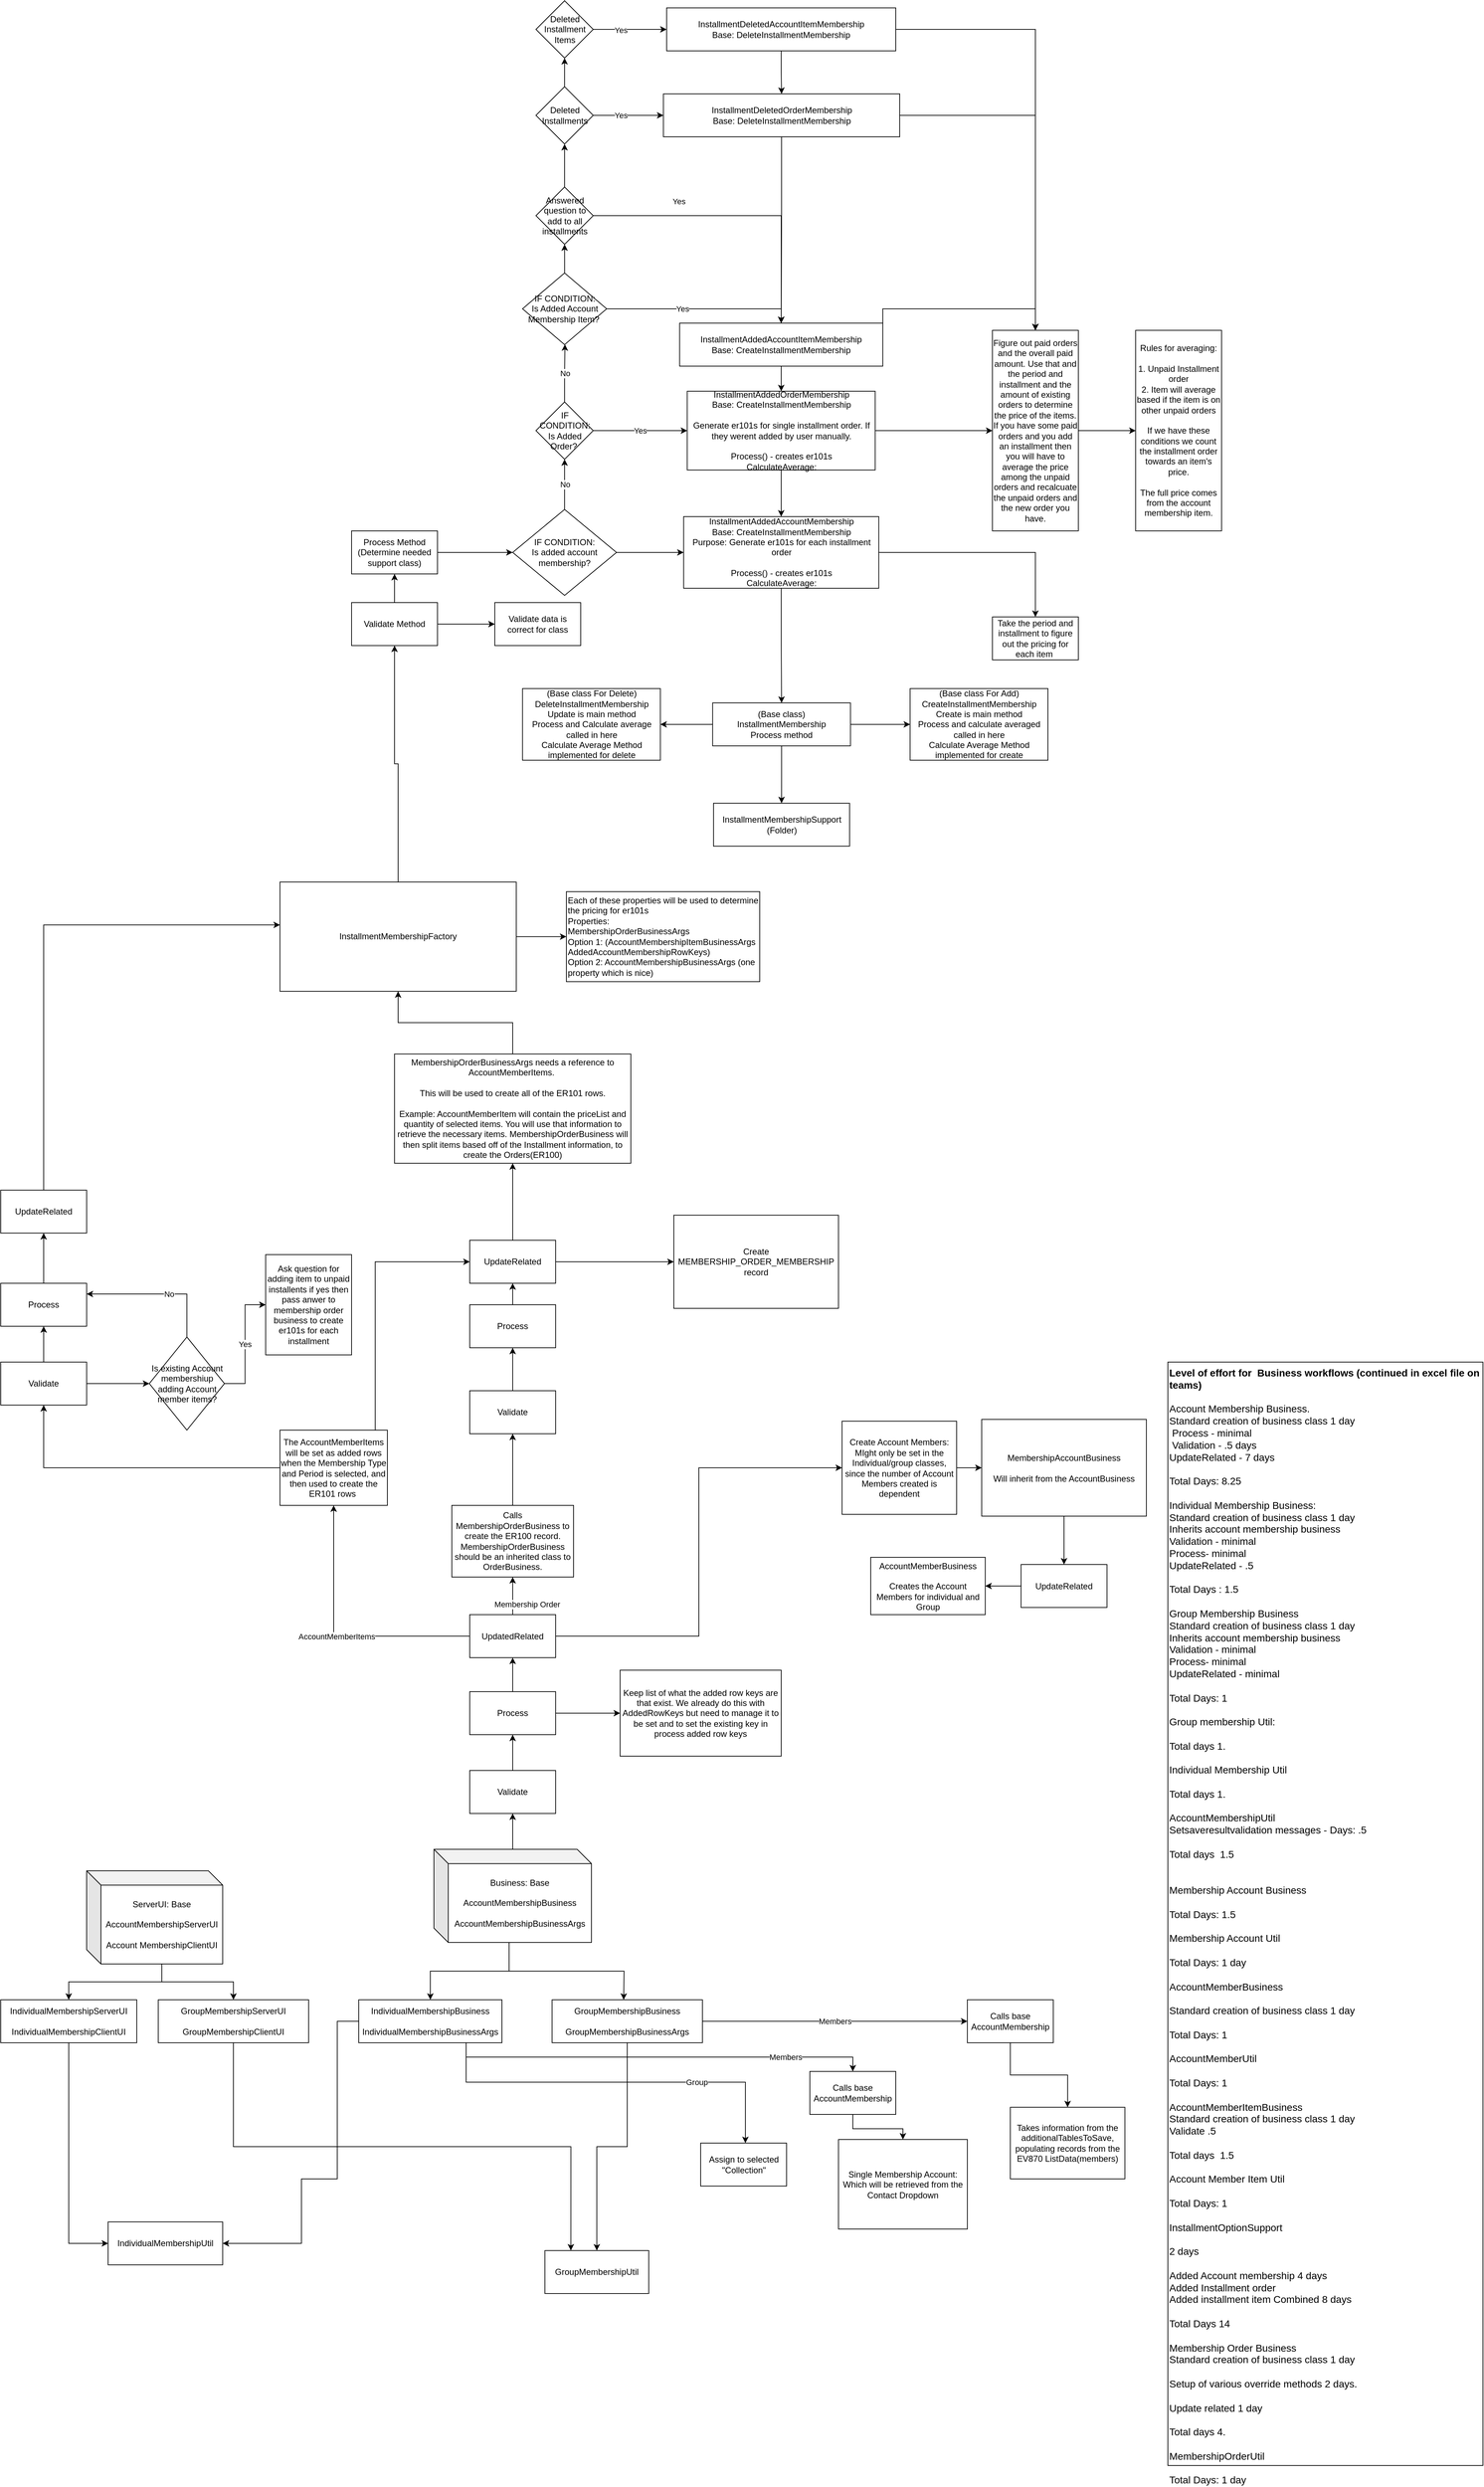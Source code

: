 <mxfile version="13.4.4" type="github">
  <diagram name="Page-1" id="5f0bae14-7c28-e335-631c-24af17079c00">
    <mxGraphModel dx="1239" dy="3263" grid="1" gridSize="10" guides="1" tooltips="1" connect="1" arrows="1" fold="1" page="1" pageScale="1" pageWidth="1100" pageHeight="850" background="#ffffff" math="0" shadow="0">
      <root>
        <mxCell id="0" />
        <mxCell id="1" parent="0" />
        <mxCell id="NrKTWO5p2-0dnxn5_g5g-2" style="edgeStyle=orthogonalEdgeStyle;rounded=0;orthogonalLoop=1;jettySize=auto;html=1;exitX=0;exitY=0;exitDx=105;exitDy=130;exitPerimeter=0;" parent="1" source="NrKTWO5p2-0dnxn5_g5g-1" target="NrKTWO5p2-0dnxn5_g5g-3" edge="1">
          <mxGeometry relative="1" as="geometry">
            <mxPoint x="150" y="290" as="targetPoint" />
          </mxGeometry>
        </mxCell>
        <mxCell id="NrKTWO5p2-0dnxn5_g5g-5" style="edgeStyle=orthogonalEdgeStyle;rounded=0;orthogonalLoop=1;jettySize=auto;html=1;exitX=0;exitY=0;exitDx=105;exitDy=130;exitPerimeter=0;entryX=0.5;entryY=0;entryDx=0;entryDy=0;" parent="1" source="NrKTWO5p2-0dnxn5_g5g-1" target="NrKTWO5p2-0dnxn5_g5g-6" edge="1">
          <mxGeometry relative="1" as="geometry">
            <mxPoint x="430" y="260" as="targetPoint" />
          </mxGeometry>
        </mxCell>
        <mxCell id="NrKTWO5p2-0dnxn5_g5g-1" value="ServerUI: Base&lt;br&gt;&lt;br&gt;AccountMembershipServerUI&lt;br&gt;&lt;br&gt;Account MembershipClientUI" style="shape=cube;whiteSpace=wrap;html=1;boundedLbl=1;backgroundOutline=1;darkOpacity=0.05;darkOpacity2=0.1;" parent="1" vertex="1">
          <mxGeometry x="180" y="80" width="190" height="130" as="geometry" />
        </mxCell>
        <mxCell id="NrKTWO5p2-0dnxn5_g5g-13" style="edgeStyle=orthogonalEdgeStyle;rounded=0;orthogonalLoop=1;jettySize=auto;html=1;exitX=0.5;exitY=1;exitDx=0;exitDy=0;entryX=0;entryY=0.5;entryDx=0;entryDy=0;" parent="1" source="NrKTWO5p2-0dnxn5_g5g-3" target="2" edge="1">
          <mxGeometry relative="1" as="geometry" />
        </mxCell>
        <mxCell id="NrKTWO5p2-0dnxn5_g5g-3" value="IndividualMembershipServerUI&lt;br&gt;&lt;br&gt;IndividualMembershipClientUI" style="rounded=0;whiteSpace=wrap;html=1;" parent="1" vertex="1">
          <mxGeometry x="60" y="260" width="190" height="60" as="geometry" />
        </mxCell>
        <mxCell id="NrKTWO5p2-0dnxn5_g5g-16" style="edgeStyle=orthogonalEdgeStyle;rounded=0;orthogonalLoop=1;jettySize=auto;html=1;exitX=0.5;exitY=1;exitDx=0;exitDy=0;entryX=0.25;entryY=0;entryDx=0;entryDy=0;" parent="1" source="NrKTWO5p2-0dnxn5_g5g-6" target="NrKTWO5p2-0dnxn5_g5g-14" edge="1">
          <mxGeometry relative="1" as="geometry" />
        </mxCell>
        <mxCell id="NrKTWO5p2-0dnxn5_g5g-6" value="GroupMembershipServerUI&lt;br&gt;&lt;br&gt;GroupMembershipClientUI" style="rounded=0;whiteSpace=wrap;html=1;" parent="1" vertex="1">
          <mxGeometry x="280" y="260" width="210" height="60" as="geometry" />
        </mxCell>
        <mxCell id="NrKTWO5p2-0dnxn5_g5g-7" style="edgeStyle=orthogonalEdgeStyle;rounded=0;orthogonalLoop=1;jettySize=auto;html=1;exitX=0;exitY=0;exitDx=105;exitDy=130;exitPerimeter=0;" parent="1" source="NrKTWO5p2-0dnxn5_g5g-9" target="NrKTWO5p2-0dnxn5_g5g-10" edge="1">
          <mxGeometry relative="1" as="geometry">
            <mxPoint x="650" y="290" as="targetPoint" />
          </mxGeometry>
        </mxCell>
        <mxCell id="NrKTWO5p2-0dnxn5_g5g-8" style="edgeStyle=orthogonalEdgeStyle;rounded=0;orthogonalLoop=1;jettySize=auto;html=1;exitX=0;exitY=0;exitDx=105;exitDy=130;exitPerimeter=0;" parent="1" source="NrKTWO5p2-0dnxn5_g5g-9" edge="1">
          <mxGeometry relative="1" as="geometry">
            <mxPoint x="930" y="260" as="targetPoint" />
          </mxGeometry>
        </mxCell>
        <mxCell id="p3PnFOhuihg-IEMphHv4-27" value="" style="edgeStyle=orthogonalEdgeStyle;rounded=0;orthogonalLoop=1;jettySize=auto;html=1;" parent="1" source="NrKTWO5p2-0dnxn5_g5g-9" target="p3PnFOhuihg-IEMphHv4-26" edge="1">
          <mxGeometry relative="1" as="geometry" />
        </mxCell>
        <mxCell id="NrKTWO5p2-0dnxn5_g5g-9" value="Business: Base&lt;br&gt;&lt;br&gt;AccountMembershipBusiness&lt;br&gt;&lt;br&gt;AccountMembershipBusinessArgs" style="shape=cube;whiteSpace=wrap;html=1;boundedLbl=1;backgroundOutline=1;darkOpacity=0.05;darkOpacity2=0.1;" parent="1" vertex="1">
          <mxGeometry x="665" y="50" width="220" height="130" as="geometry" />
        </mxCell>
        <mxCell id="NrKTWO5p2-0dnxn5_g5g-12" value="" style="edgeStyle=orthogonalEdgeStyle;rounded=0;orthogonalLoop=1;jettySize=auto;html=1;" parent="1" source="NrKTWO5p2-0dnxn5_g5g-10" target="2" edge="1">
          <mxGeometry relative="1" as="geometry">
            <Array as="points">
              <mxPoint x="530" y="290" />
              <mxPoint x="530" y="510" />
              <mxPoint x="480" y="510" />
            </Array>
          </mxGeometry>
        </mxCell>
        <mxCell id="D4kZALISSUl1icWql2U2-17" value="Members" style="edgeStyle=orthogonalEdgeStyle;rounded=0;orthogonalLoop=1;jettySize=auto;html=1;exitX=0.75;exitY=1;exitDx=0;exitDy=0;" parent="1" source="NrKTWO5p2-0dnxn5_g5g-10" target="D4kZALISSUl1icWql2U2-19" edge="1">
          <mxGeometry x="0.607" relative="1" as="geometry">
            <mxPoint x="1240" y="360" as="targetPoint" />
            <mxPoint as="offset" />
          </mxGeometry>
        </mxCell>
        <mxCell id="D4kZALISSUl1icWql2U2-27" value="Group" style="edgeStyle=orthogonalEdgeStyle;rounded=0;orthogonalLoop=1;jettySize=auto;html=1;exitX=0.75;exitY=1;exitDx=0;exitDy=0;" parent="1" source="NrKTWO5p2-0dnxn5_g5g-10" target="D4kZALISSUl1icWql2U2-28" edge="1">
          <mxGeometry x="0.421" relative="1" as="geometry">
            <mxPoint x="1100" y="470" as="targetPoint" />
            <Array as="points">
              <mxPoint x="710" y="320" />
              <mxPoint x="710" y="375" />
              <mxPoint x="1100" y="375" />
              <mxPoint x="1100" y="430" />
            </Array>
            <mxPoint as="offset" />
          </mxGeometry>
        </mxCell>
        <mxCell id="NrKTWO5p2-0dnxn5_g5g-10" value="IndividualMembershipBusiness&lt;br&gt;&lt;br&gt;IndividualMembershipBusinessArgs" style="rounded=0;whiteSpace=wrap;html=1;" parent="1" vertex="1">
          <mxGeometry x="560" y="260" width="200" height="60" as="geometry" />
        </mxCell>
        <mxCell id="NrKTWO5p2-0dnxn5_g5g-15" value="" style="edgeStyle=orthogonalEdgeStyle;rounded=0;orthogonalLoop=1;jettySize=auto;html=1;" parent="1" source="NrKTWO5p2-0dnxn5_g5g-11" target="NrKTWO5p2-0dnxn5_g5g-14" edge="1">
          <mxGeometry relative="1" as="geometry" />
        </mxCell>
        <mxCell id="D4kZALISSUl1icWql2U2-18" value="Members" style="edgeStyle=orthogonalEdgeStyle;rounded=0;orthogonalLoop=1;jettySize=auto;html=1;exitX=1;exitY=0.5;exitDx=0;exitDy=0;" parent="1" source="NrKTWO5p2-0dnxn5_g5g-11" target="D4kZALISSUl1icWql2U2-20" edge="1">
          <mxGeometry relative="1" as="geometry">
            <mxPoint x="1810" y="290" as="targetPoint" />
          </mxGeometry>
        </mxCell>
        <mxCell id="NrKTWO5p2-0dnxn5_g5g-11" value="GroupMembershipBusiness&lt;br&gt;&lt;br&gt;GroupMembershipBusinessArgs" style="rounded=0;whiteSpace=wrap;html=1;" parent="1" vertex="1">
          <mxGeometry x="830" y="260" width="210" height="60" as="geometry" />
        </mxCell>
        <mxCell id="2" value="IndividualMembershipUtil" style="whiteSpace=wrap;html=1;rounded=0;" parent="1" vertex="1">
          <mxGeometry x="210" y="570" width="160" height="60" as="geometry" />
        </mxCell>
        <mxCell id="NrKTWO5p2-0dnxn5_g5g-14" value="GroupMembershipUtil" style="whiteSpace=wrap;html=1;rounded=0;" parent="1" vertex="1">
          <mxGeometry x="820" y="610" width="145" height="60" as="geometry" />
        </mxCell>
        <mxCell id="NrKTWO5p2-0dnxn5_g5g-25" value="Membership Order" style="edgeStyle=orthogonalEdgeStyle;rounded=0;orthogonalLoop=1;jettySize=auto;html=1;entryX=0.5;entryY=1;entryDx=0;entryDy=0;exitX=0.5;exitY=0;exitDx=0;exitDy=0;" parent="1" source="NrKTWO5p2-0dnxn5_g5g-19" target="NrKTWO5p2-0dnxn5_g5g-32" edge="1">
          <mxGeometry x="-0.043" y="-10" relative="1" as="geometry">
            <mxPoint x="820" y="-320" as="targetPoint" />
            <mxPoint x="10" y="10" as="offset" />
            <mxPoint x="810.0" y="-310" as="sourcePoint" />
          </mxGeometry>
        </mxCell>
        <mxCell id="p3PnFOhuihg-IEMphHv4-23" style="edgeStyle=orthogonalEdgeStyle;rounded=0;orthogonalLoop=1;jettySize=auto;html=1;exitX=1;exitY=0.5;exitDx=0;exitDy=0;entryX=0;entryY=0.5;entryDx=0;entryDy=0;" parent="1" source="NrKTWO5p2-0dnxn5_g5g-19" target="D4kZALISSUl1icWql2U2-9" edge="1">
          <mxGeometry relative="1" as="geometry">
            <mxPoint x="1060" y="-470" as="targetPoint" />
          </mxGeometry>
        </mxCell>
        <mxCell id="NrKTWO5p2-0dnxn5_g5g-19" value="UpdatedRelated" style="rounded=0;whiteSpace=wrap;html=1;" parent="1" vertex="1">
          <mxGeometry x="715" y="-277.5" width="120" height="60" as="geometry" />
        </mxCell>
        <mxCell id="D4kZALISSUl1icWql2U2-37" value="" style="edgeStyle=orthogonalEdgeStyle;rounded=0;orthogonalLoop=1;jettySize=auto;html=1;" parent="1" source="NrKTWO5p2-0dnxn5_g5g-32" target="D4kZALISSUl1icWql2U2-36" edge="1">
          <mxGeometry relative="1" as="geometry" />
        </mxCell>
        <mxCell id="NrKTWO5p2-0dnxn5_g5g-32" value="Calls MembershipOrderBusiness to create the ER100 record. MembershipOrderBusiness should be an inherited class to OrderBusiness." style="whiteSpace=wrap;html=1;rounded=0;" parent="1" vertex="1">
          <mxGeometry x="690" y="-430" width="170" height="100" as="geometry" />
        </mxCell>
        <mxCell id="D4kZALISSUl1icWql2U2-4" style="edgeStyle=orthogonalEdgeStyle;rounded=0;orthogonalLoop=1;jettySize=auto;html=1;exitX=0.5;exitY=0;exitDx=0;exitDy=0;entryX=0;entryY=0.5;entryDx=0;entryDy=0;" parent="1" source="D4kZALISSUl1icWql2U2-3" edge="1">
          <mxGeometry relative="1" as="geometry" />
        </mxCell>
        <mxCell id="D4kZALISSUl1icWql2U2-40" style="edgeStyle=orthogonalEdgeStyle;rounded=0;orthogonalLoop=1;jettySize=auto;html=1;exitX=0.75;exitY=0;exitDx=0;exitDy=0;entryX=0;entryY=0.5;entryDx=0;entryDy=0;" parent="1" source="D4kZALISSUl1icWql2U2-3" target="p3PnFOhuihg-IEMphHv4-14" edge="1">
          <mxGeometry relative="1" as="geometry">
            <mxPoint x="640" y="-760" as="targetPoint" />
            <Array as="points">
              <mxPoint x="583" y="-770" />
            </Array>
          </mxGeometry>
        </mxCell>
        <mxCell id="p3PnFOhuihg-IEMphHv4-45" style="edgeStyle=orthogonalEdgeStyle;rounded=0;orthogonalLoop=1;jettySize=auto;html=1;entryX=0.5;entryY=1;entryDx=0;entryDy=0;" parent="1" source="D4kZALISSUl1icWql2U2-3" target="p3PnFOhuihg-IEMphHv4-40" edge="1">
          <mxGeometry relative="1" as="geometry" />
        </mxCell>
        <mxCell id="D4kZALISSUl1icWql2U2-3" value="The AccountMemberItems will be set as added rows when the Membership Type and Period is selected, and then used to create the ER101 rows&amp;nbsp;" style="rounded=0;whiteSpace=wrap;html=1;" parent="1" vertex="1">
          <mxGeometry x="450" y="-535" width="150" height="105" as="geometry" />
        </mxCell>
        <mxCell id="D4kZALISSUl1icWql2U2-11" value="" style="edgeStyle=orthogonalEdgeStyle;rounded=0;orthogonalLoop=1;jettySize=auto;html=1;" parent="1" source="D4kZALISSUl1icWql2U2-9" target="D4kZALISSUl1icWql2U2-10" edge="1">
          <mxGeometry relative="1" as="geometry" />
        </mxCell>
        <mxCell id="D4kZALISSUl1icWql2U2-9" value="Create Account Members: MIght only be set in the Individual/group classes, since the number of Account Members created is dependent" style="rounded=0;whiteSpace=wrap;html=1;" parent="1" vertex="1">
          <mxGeometry x="1235" y="-547.5" width="160" height="130" as="geometry" />
        </mxCell>
        <mxCell id="D4kZALISSUl1icWql2U2-41" style="edgeStyle=orthogonalEdgeStyle;rounded=0;orthogonalLoop=1;jettySize=auto;html=1;exitX=0.5;exitY=1;exitDx=0;exitDy=0;entryX=0.5;entryY=0;entryDx=0;entryDy=0;" parent="1" source="D4kZALISSUl1icWql2U2-10" target="D4kZALISSUl1icWql2U2-13" edge="1">
          <mxGeometry relative="1" as="geometry" />
        </mxCell>
        <mxCell id="D4kZALISSUl1icWql2U2-10" value="MembershipAccountBusiness&lt;br&gt;&lt;br&gt;Will inherit from the AccountBusiness" style="whiteSpace=wrap;html=1;rounded=0;" parent="1" vertex="1">
          <mxGeometry x="1430" y="-550" width="230" height="135" as="geometry" />
        </mxCell>
        <mxCell id="D4kZALISSUl1icWql2U2-15" value="" style="edgeStyle=orthogonalEdgeStyle;rounded=0;orthogonalLoop=1;jettySize=auto;html=1;" parent="1" source="D4kZALISSUl1icWql2U2-13" target="D4kZALISSUl1icWql2U2-14" edge="1">
          <mxGeometry relative="1" as="geometry" />
        </mxCell>
        <mxCell id="D4kZALISSUl1icWql2U2-13" value="UpdateRelated" style="rounded=0;whiteSpace=wrap;html=1;" parent="1" vertex="1">
          <mxGeometry x="1485" y="-347.5" width="120" height="60" as="geometry" />
        </mxCell>
        <mxCell id="D4kZALISSUl1icWql2U2-14" value="AccountMemberBusiness&lt;br&gt;&lt;br&gt;Creates the Account Members for individual and Group" style="whiteSpace=wrap;html=1;rounded=0;" parent="1" vertex="1">
          <mxGeometry x="1275" y="-357.5" width="160" height="80" as="geometry" />
        </mxCell>
        <mxCell id="D4kZALISSUl1icWql2U2-23" value="" style="edgeStyle=orthogonalEdgeStyle;rounded=0;orthogonalLoop=1;jettySize=auto;html=1;" parent="1" source="D4kZALISSUl1icWql2U2-19" target="D4kZALISSUl1icWql2U2-22" edge="1">
          <mxGeometry relative="1" as="geometry" />
        </mxCell>
        <mxCell id="D4kZALISSUl1icWql2U2-19" value="Calls base AccountMembership" style="rounded=0;whiteSpace=wrap;html=1;" parent="1" vertex="1">
          <mxGeometry x="1190" y="360" width="120" height="60" as="geometry" />
        </mxCell>
        <mxCell id="D4kZALISSUl1icWql2U2-25" value="" style="edgeStyle=orthogonalEdgeStyle;rounded=0;orthogonalLoop=1;jettySize=auto;html=1;" parent="1" source="D4kZALISSUl1icWql2U2-20" target="D4kZALISSUl1icWql2U2-24" edge="1">
          <mxGeometry relative="1" as="geometry" />
        </mxCell>
        <mxCell id="D4kZALISSUl1icWql2U2-20" value="Calls base AccountMembership" style="rounded=0;whiteSpace=wrap;html=1;" parent="1" vertex="1">
          <mxGeometry x="1410" y="260" width="120" height="60" as="geometry" />
        </mxCell>
        <mxCell id="D4kZALISSUl1icWql2U2-22" value="Single Membership Account:&lt;br&gt;Which will be retrieved from the Contact Dropdown" style="whiteSpace=wrap;html=1;rounded=0;" parent="1" vertex="1">
          <mxGeometry x="1230" y="455" width="180" height="125" as="geometry" />
        </mxCell>
        <mxCell id="D4kZALISSUl1icWql2U2-24" value="Takes information from the additionalTablesToSave, populating records from the EV870 ListData(members)" style="whiteSpace=wrap;html=1;rounded=0;" parent="1" vertex="1">
          <mxGeometry x="1470" y="410" width="160" height="100" as="geometry" />
        </mxCell>
        <mxCell id="D4kZALISSUl1icWql2U2-28" value="Assign to selected &quot;Collection&quot;" style="rounded=0;whiteSpace=wrap;html=1;" parent="1" vertex="1">
          <mxGeometry x="1037.5" y="460" width="120" height="60" as="geometry" />
        </mxCell>
        <mxCell id="p3PnFOhuihg-IEMphHv4-55" value="" style="edgeStyle=orthogonalEdgeStyle;rounded=0;orthogonalLoop=1;jettySize=auto;html=1;" parent="1" source="D4kZALISSUl1icWql2U2-32" target="p3PnFOhuihg-IEMphHv4-54" edge="1">
          <mxGeometry relative="1" as="geometry" />
        </mxCell>
        <mxCell id="D4kZALISSUl1icWql2U2-32" value="MembershipOrderBusinessArgs needs a reference to AccountMemberItems.&amp;nbsp;&lt;br&gt;&lt;br&gt;This will be used to create all of the ER101 rows.&lt;br&gt;&lt;br&gt;Example: AccountMemberItem will contain the priceList and quantity of selected items. You will use that information to retrieve the necessary items. MembershipOrderBusiness will then split items based off of the Installment information, to create the Orders(ER100)" style="whiteSpace=wrap;html=1;rounded=0;" parent="1" vertex="1">
          <mxGeometry x="610" y="-1060" width="330" height="152.5" as="geometry" />
        </mxCell>
        <mxCell id="D4kZALISSUl1icWql2U2-34" value="Create MEMBERSHIP_ORDER_MEMBERSHIP record" style="whiteSpace=wrap;html=1;rounded=0;" parent="1" vertex="1">
          <mxGeometry x="1000" y="-835" width="230" height="130" as="geometry" />
        </mxCell>
        <mxCell id="D4kZALISSUl1icWql2U2-38" style="edgeStyle=orthogonalEdgeStyle;rounded=0;orthogonalLoop=1;jettySize=auto;html=1;exitX=0.5;exitY=0;exitDx=0;exitDy=0;entryX=0.5;entryY=1;entryDx=0;entryDy=0;" parent="1" source="D4kZALISSUl1icWql2U2-36" target="p3PnFOhuihg-IEMphHv4-9" edge="1">
          <mxGeometry relative="1" as="geometry" />
        </mxCell>
        <mxCell id="D4kZALISSUl1icWql2U2-36" value="Validate" style="whiteSpace=wrap;html=1;rounded=0;" parent="1" vertex="1">
          <mxGeometry x="715" y="-590" width="120" height="60" as="geometry" />
        </mxCell>
        <mxCell id="p3PnFOhuihg-IEMphHv4-2" value="&lt;font style=&quot;font-size: 14px&quot;&gt;&lt;b&gt;Level of effort for&amp;nbsp; Business workflows (continued in excel file on teams)&lt;/b&gt;&lt;br&gt;&lt;br&gt;Account Membership Business.&lt;br&gt;Standard creation of business class 1 day&lt;br&gt;&amp;nbsp;Process - minimal&lt;br&gt;&amp;nbsp;Validation -&amp;nbsp;.5 days&lt;br&gt;UpdateRelated - 7 days&lt;br&gt;&lt;br&gt;Total Days: 8.25&lt;br&gt;&lt;br&gt;Individual Membership Business:&lt;br&gt;Standard creation of business class 1 day&lt;br&gt;Inherits account membership business&lt;br&gt;Validation - minimal&lt;br&gt;Process- minimal&amp;nbsp;&lt;br&gt;UpdateRelated - .5&amp;nbsp;&lt;br&gt;&lt;br&gt;Total Days : 1.5&lt;br&gt;&lt;br&gt;Group Membership Business&lt;br&gt;Standard creation of business class 1 day&lt;br&gt;Inherits account membership business&lt;br&gt;Validation - minimal&lt;br&gt;Process- minimal&amp;nbsp;&lt;br&gt;UpdateRelated - minimal&lt;br&gt;&lt;br&gt;Total Days: 1&lt;br&gt;&lt;br&gt;Group membership Util:&lt;br&gt;&lt;br&gt;Total days 1.&amp;nbsp;&lt;br&gt;&lt;br&gt;Individual Membership Util&lt;br&gt;&lt;br&gt;Total days 1.&lt;br&gt;&lt;br&gt;AccountMembershipUtil&lt;br&gt;Setsaveresultvalidation messages - Days: .5&lt;br&gt;&lt;br&gt;Total days&amp;nbsp; 1.5&lt;br&gt;&lt;br&gt;&lt;br&gt;Membership Account Business&amp;nbsp;&lt;br&gt;&lt;br&gt;Total Days: 1.5&lt;br&gt;&lt;br&gt;Membership Account Util&lt;br&gt;&lt;br&gt;Total Days: 1 day&lt;br&gt;&lt;br&gt;AccountMemberBusiness&lt;br&gt;&lt;br&gt;Standard creation of business class 1 day&lt;br&gt;&lt;br&gt;Total Days: 1&lt;br&gt;&lt;br&gt;AccountMemberUtil&lt;br&gt;&lt;br&gt;Total Days: 1&lt;br&gt;&lt;br&gt;AccountMemberItemBusiness&lt;br&gt;Standard creation of business class 1 day&lt;br&gt;Validate .5&lt;br&gt;&lt;br&gt;Total days&amp;nbsp; 1.5&lt;br&gt;&lt;br&gt;Account Member Item Util&lt;br&gt;&lt;br&gt;Total Days: 1&lt;br&gt;&lt;br&gt;InstallmentOptionSupport&lt;br&gt;&lt;br&gt;2 days&lt;br&gt;&lt;br&gt;Added Account membership 4 days&lt;br&gt;Added Installment order&amp;nbsp;&lt;br&gt;Added installment item Combined 8 days&lt;br&gt;&lt;br&gt;Total Days 14&lt;br&gt;&lt;br&gt;Membership Order Business&lt;br&gt;Standard creation of business class 1 day&lt;br&gt;&lt;br&gt;Setup of various override methods 2 days.&lt;br&gt;&lt;br&gt;Update related 1 day&lt;br&gt;&lt;br&gt;Total days 4.&lt;br&gt;&lt;br&gt;MembershipOrderUtil&lt;br&gt;&lt;br&gt;Total Days: 1 day&lt;br&gt;&lt;/font&gt;" style="rounded=0;whiteSpace=wrap;html=1;align=left;horizontal=1;verticalAlign=top;" parent="1" vertex="1">
          <mxGeometry x="1690" y="-630" width="440" height="1540" as="geometry" />
        </mxCell>
        <mxCell id="p3PnFOhuihg-IEMphHv4-15" value="" style="edgeStyle=orthogonalEdgeStyle;rounded=0;orthogonalLoop=1;jettySize=auto;html=1;" parent="1" source="p3PnFOhuihg-IEMphHv4-9" target="p3PnFOhuihg-IEMphHv4-14" edge="1">
          <mxGeometry relative="1" as="geometry" />
        </mxCell>
        <mxCell id="p3PnFOhuihg-IEMphHv4-9" value="Process" style="whiteSpace=wrap;html=1;rounded=0;" parent="1" vertex="1">
          <mxGeometry x="715" y="-710" width="120" height="60" as="geometry" />
        </mxCell>
        <mxCell id="p3PnFOhuihg-IEMphHv4-16" value="" style="edgeStyle=orthogonalEdgeStyle;rounded=0;orthogonalLoop=1;jettySize=auto;html=1;entryX=0.5;entryY=1;entryDx=0;entryDy=0;" parent="1" source="p3PnFOhuihg-IEMphHv4-14" target="D4kZALISSUl1icWql2U2-32" edge="1">
          <mxGeometry relative="1" as="geometry">
            <Array as="points">
              <mxPoint x="775" y="-897" />
            </Array>
          </mxGeometry>
        </mxCell>
        <mxCell id="p3PnFOhuihg-IEMphHv4-17" style="edgeStyle=orthogonalEdgeStyle;rounded=0;orthogonalLoop=1;jettySize=auto;html=1;entryX=0;entryY=0.5;entryDx=0;entryDy=0;" parent="1" source="p3PnFOhuihg-IEMphHv4-14" target="D4kZALISSUl1icWql2U2-34" edge="1">
          <mxGeometry relative="1" as="geometry" />
        </mxCell>
        <mxCell id="p3PnFOhuihg-IEMphHv4-14" value="UpdateRelated" style="whiteSpace=wrap;html=1;rounded=0;" parent="1" vertex="1">
          <mxGeometry x="715" y="-800" width="120" height="60" as="geometry" />
        </mxCell>
        <mxCell id="p3PnFOhuihg-IEMphHv4-22" value="AccountMemberItems" style="edgeStyle=orthogonalEdgeStyle;rounded=0;orthogonalLoop=1;jettySize=auto;html=1;exitX=0;exitY=0.5;exitDx=0;exitDy=0;" parent="1" source="NrKTWO5p2-0dnxn5_g5g-19" target="D4kZALISSUl1icWql2U2-3" edge="1">
          <mxGeometry relative="1" as="geometry">
            <mxPoint x="545.0" y="-390" as="targetPoint" />
            <mxPoint x="740" y="-310" as="sourcePoint" />
          </mxGeometry>
        </mxCell>
        <mxCell id="p3PnFOhuihg-IEMphHv4-29" value="" style="edgeStyle=orthogonalEdgeStyle;rounded=0;orthogonalLoop=1;jettySize=auto;html=1;" parent="1" source="p3PnFOhuihg-IEMphHv4-26" target="p3PnFOhuihg-IEMphHv4-28" edge="1">
          <mxGeometry relative="1" as="geometry" />
        </mxCell>
        <mxCell id="p3PnFOhuihg-IEMphHv4-26" value="Validate" style="whiteSpace=wrap;html=1;" parent="1" vertex="1">
          <mxGeometry x="715" y="-60" width="120" height="60" as="geometry" />
        </mxCell>
        <mxCell id="p3PnFOhuihg-IEMphHv4-30" value="" style="edgeStyle=orthogonalEdgeStyle;rounded=0;orthogonalLoop=1;jettySize=auto;html=1;" parent="1" source="p3PnFOhuihg-IEMphHv4-28" target="NrKTWO5p2-0dnxn5_g5g-19" edge="1">
          <mxGeometry relative="1" as="geometry" />
        </mxCell>
        <mxCell id="p3PnFOhuihg-IEMphHv4-65" value="" style="edgeStyle=orthogonalEdgeStyle;rounded=0;orthogonalLoop=1;jettySize=auto;html=1;" parent="1" source="p3PnFOhuihg-IEMphHv4-28" target="p3PnFOhuihg-IEMphHv4-64" edge="1">
          <mxGeometry relative="1" as="geometry" />
        </mxCell>
        <mxCell id="p3PnFOhuihg-IEMphHv4-28" value="Process" style="whiteSpace=wrap;html=1;" parent="1" vertex="1">
          <mxGeometry x="715" y="-170" width="120" height="60" as="geometry" />
        </mxCell>
        <mxCell id="p3PnFOhuihg-IEMphHv4-38" value="" style="edgeStyle=orthogonalEdgeStyle;rounded=0;orthogonalLoop=1;jettySize=auto;html=1;" parent="1" source="p3PnFOhuihg-IEMphHv4-40" target="p3PnFOhuihg-IEMphHv4-41" edge="1">
          <mxGeometry relative="1" as="geometry" />
        </mxCell>
        <mxCell id="p3PnFOhuihg-IEMphHv4-39" value="" style="edgeStyle=orthogonalEdgeStyle;rounded=0;orthogonalLoop=1;jettySize=auto;html=1;entryX=0;entryY=0.5;entryDx=0;entryDy=0;" parent="1" source="p3PnFOhuihg-IEMphHv4-40" target="p3PnFOhuihg-IEMphHv4-46" edge="1">
          <mxGeometry relative="1" as="geometry">
            <mxPoint x="280" y="-585" as="targetPoint" />
          </mxGeometry>
        </mxCell>
        <mxCell id="p3PnFOhuihg-IEMphHv4-40" value="Validate" style="whiteSpace=wrap;html=1;" parent="1" vertex="1">
          <mxGeometry x="60" y="-630" width="120" height="60" as="geometry" />
        </mxCell>
        <mxCell id="p3PnFOhuihg-IEMphHv4-49" value="" style="edgeStyle=orthogonalEdgeStyle;rounded=0;orthogonalLoop=1;jettySize=auto;html=1;" parent="1" source="p3PnFOhuihg-IEMphHv4-41" target="p3PnFOhuihg-IEMphHv4-48" edge="1">
          <mxGeometry relative="1" as="geometry" />
        </mxCell>
        <mxCell id="p3PnFOhuihg-IEMphHv4-41" value="Process" style="whiteSpace=wrap;html=1;" parent="1" vertex="1">
          <mxGeometry x="60" y="-740" width="120" height="60" as="geometry" />
        </mxCell>
        <mxCell id="p3PnFOhuihg-IEMphHv4-42" value="Yes" style="edgeStyle=orthogonalEdgeStyle;rounded=0;orthogonalLoop=1;jettySize=auto;html=1;exitX=1;exitY=0.5;exitDx=0;exitDy=0;" parent="1" source="p3PnFOhuihg-IEMphHv4-46" target="p3PnFOhuihg-IEMphHv4-44" edge="1">
          <mxGeometry relative="1" as="geometry">
            <mxPoint x="440" y="-600" as="targetPoint" />
            <mxPoint x="385" y="-585" as="sourcePoint" />
          </mxGeometry>
        </mxCell>
        <mxCell id="p3PnFOhuihg-IEMphHv4-43" value="No" style="edgeStyle=orthogonalEdgeStyle;rounded=0;orthogonalLoop=1;jettySize=auto;html=1;entryX=1;entryY=0.25;entryDx=0;entryDy=0;exitX=0.5;exitY=0;exitDx=0;exitDy=0;" parent="1" source="p3PnFOhuihg-IEMphHv4-46" target="p3PnFOhuihg-IEMphHv4-41" edge="1">
          <mxGeometry relative="1" as="geometry">
            <mxPoint x="320" y="-720" as="targetPoint" />
            <mxPoint x="320" y="-634.524" as="sourcePoint" />
            <Array as="points">
              <mxPoint x="320" y="-650" />
              <mxPoint x="320" y="-725" />
            </Array>
          </mxGeometry>
        </mxCell>
        <mxCell id="p3PnFOhuihg-IEMphHv4-44" value="Ask question for adding item to unpaid installents if yes then pass anwer to membership order business to create er101s for each installment" style="rounded=0;whiteSpace=wrap;html=1;" parent="1" vertex="1">
          <mxGeometry x="430" y="-780" width="120" height="140" as="geometry" />
        </mxCell>
        <mxCell id="p3PnFOhuihg-IEMphHv4-46" value="Is existing Account membershiup adding Account member items?" style="rhombus;whiteSpace=wrap;html=1;" parent="1" vertex="1">
          <mxGeometry x="267.5" y="-665" width="105" height="130" as="geometry" />
        </mxCell>
        <mxCell id="p3PnFOhuihg-IEMphHv4-53" value="" style="edgeStyle=orthogonalEdgeStyle;rounded=0;orthogonalLoop=1;jettySize=auto;html=1;entryX=0;entryY=0.393;entryDx=0;entryDy=0;entryPerimeter=0;exitX=0.5;exitY=0;exitDx=0;exitDy=0;" parent="1" source="p3PnFOhuihg-IEMphHv4-48" target="p3PnFOhuihg-IEMphHv4-54" edge="1">
          <mxGeometry relative="1" as="geometry">
            <mxPoint x="120" y="-1130" as="targetPoint" />
          </mxGeometry>
        </mxCell>
        <mxCell id="p3PnFOhuihg-IEMphHv4-48" value="UpdateRelated" style="whiteSpace=wrap;html=1;rounded=0;" parent="1" vertex="1">
          <mxGeometry x="60" y="-870" width="120" height="60" as="geometry" />
        </mxCell>
        <mxCell id="p3PnFOhuihg-IEMphHv4-57" value="" style="edgeStyle=orthogonalEdgeStyle;rounded=0;orthogonalLoop=1;jettySize=auto;html=1;" parent="1" source="p3PnFOhuihg-IEMphHv4-54" target="p3PnFOhuihg-IEMphHv4-56" edge="1">
          <mxGeometry relative="1" as="geometry" />
        </mxCell>
        <mxCell id="p3PnFOhuihg-IEMphHv4-74" value="" style="edgeStyle=orthogonalEdgeStyle;rounded=0;orthogonalLoop=1;jettySize=auto;html=1;" parent="1" source="p3PnFOhuihg-IEMphHv4-54" target="p3PnFOhuihg-IEMphHv4-73" edge="1">
          <mxGeometry relative="1" as="geometry" />
        </mxCell>
        <mxCell id="p3PnFOhuihg-IEMphHv4-54" value="InstallmentMembershipFactory" style="whiteSpace=wrap;html=1;rounded=0;" parent="1" vertex="1">
          <mxGeometry x="450" y="-1300" width="330" height="152.5" as="geometry" />
        </mxCell>
        <mxCell id="p3PnFOhuihg-IEMphHv4-59" value="" style="edgeStyle=orthogonalEdgeStyle;rounded=0;orthogonalLoop=1;jettySize=auto;html=1;" parent="1" source="p3PnFOhuihg-IEMphHv4-56" target="p3PnFOhuihg-IEMphHv4-58" edge="1">
          <mxGeometry relative="1" as="geometry" />
        </mxCell>
        <mxCell id="M1-Q2qvU10VLMfu90m6M-3" value="" style="edgeStyle=orthogonalEdgeStyle;rounded=0;orthogonalLoop=1;jettySize=auto;html=1;" edge="1" parent="1" source="p3PnFOhuihg-IEMphHv4-56" target="M1-Q2qvU10VLMfu90m6M-2">
          <mxGeometry relative="1" as="geometry" />
        </mxCell>
        <mxCell id="p3PnFOhuihg-IEMphHv4-56" value="Validate Method" style="whiteSpace=wrap;html=1;rounded=0;" parent="1" vertex="1">
          <mxGeometry x="550" y="-1690" width="120" height="60" as="geometry" />
        </mxCell>
        <mxCell id="p3PnFOhuihg-IEMphHv4-63" value="" style="edgeStyle=orthogonalEdgeStyle;rounded=0;orthogonalLoop=1;jettySize=auto;html=1;" parent="1" source="p3PnFOhuihg-IEMphHv4-58" target="p3PnFOhuihg-IEMphHv4-62" edge="1">
          <mxGeometry relative="1" as="geometry" />
        </mxCell>
        <mxCell id="p3PnFOhuihg-IEMphHv4-58" value="Process Method&lt;br&gt;(Determine needed support class)" style="whiteSpace=wrap;html=1;rounded=0;" parent="1" vertex="1">
          <mxGeometry x="550" y="-1790" width="120" height="60" as="geometry" />
        </mxCell>
        <mxCell id="p3PnFOhuihg-IEMphHv4-69" value="No" style="edgeStyle=orthogonalEdgeStyle;rounded=0;orthogonalLoop=1;jettySize=auto;html=1;" parent="1" source="p3PnFOhuihg-IEMphHv4-62" target="p3PnFOhuihg-IEMphHv4-70" edge="1">
          <mxGeometry relative="1" as="geometry">
            <mxPoint x="847.5" y="-1930" as="targetPoint" />
          </mxGeometry>
        </mxCell>
        <mxCell id="p3PnFOhuihg-IEMphHv4-76" value="" style="edgeStyle=orthogonalEdgeStyle;rounded=0;orthogonalLoop=1;jettySize=auto;html=1;" parent="1" source="p3PnFOhuihg-IEMphHv4-62" target="p3PnFOhuihg-IEMphHv4-75" edge="1">
          <mxGeometry relative="1" as="geometry" />
        </mxCell>
        <mxCell id="p3PnFOhuihg-IEMphHv4-62" value="IF CONDITION: &lt;br&gt;Is added account membership?" style="rhombus;whiteSpace=wrap;html=1;rounded=0;" parent="1" vertex="1">
          <mxGeometry x="775" y="-1820" width="145" height="120" as="geometry" />
        </mxCell>
        <mxCell id="p3PnFOhuihg-IEMphHv4-64" value="Keep list of what the added row keys are that exist. We already do this with AddedRowKeys but need to manage it to be set and to set the existing key in process added row keys" style="whiteSpace=wrap;html=1;" parent="1" vertex="1">
          <mxGeometry x="925" y="-200" width="225" height="120" as="geometry" />
        </mxCell>
        <mxCell id="p3PnFOhuihg-IEMphHv4-66" value="Take the period and installment to figure out the pricing for each item&amp;nbsp;" style="whiteSpace=wrap;html=1;rounded=0;" parent="1" vertex="1">
          <mxGeometry x="1445" y="-1670" width="120" height="60" as="geometry" />
        </mxCell>
        <mxCell id="p3PnFOhuihg-IEMphHv4-72" value="Yes" style="edgeStyle=orthogonalEdgeStyle;rounded=0;orthogonalLoop=1;jettySize=auto;html=1;" parent="1" source="p3PnFOhuihg-IEMphHv4-70" target="p3PnFOhuihg-IEMphHv4-71" edge="1">
          <mxGeometry relative="1" as="geometry" />
        </mxCell>
        <mxCell id="p3PnFOhuihg-IEMphHv4-79" value="No" style="edgeStyle=orthogonalEdgeStyle;rounded=0;orthogonalLoop=1;jettySize=auto;html=1;" parent="1" source="p3PnFOhuihg-IEMphHv4-70" target="p3PnFOhuihg-IEMphHv4-78" edge="1">
          <mxGeometry relative="1" as="geometry">
            <Array as="points">
              <mxPoint x="848" y="-2010" />
              <mxPoint x="848" y="-2010" />
            </Array>
          </mxGeometry>
        </mxCell>
        <mxCell id="p3PnFOhuihg-IEMphHv4-70" value="IF CONDITION:&lt;br&gt;Is Added Order?&amp;nbsp;" style="rhombus;whiteSpace=wrap;html=1;" parent="1" vertex="1">
          <mxGeometry x="807.5" y="-1970" width="80" height="80" as="geometry" />
        </mxCell>
        <mxCell id="p3PnFOhuihg-IEMphHv4-85" value="" style="edgeStyle=orthogonalEdgeStyle;rounded=0;orthogonalLoop=1;jettySize=auto;html=1;" parent="1" source="p3PnFOhuihg-IEMphHv4-71" target="p3PnFOhuihg-IEMphHv4-84" edge="1">
          <mxGeometry relative="1" as="geometry" />
        </mxCell>
        <mxCell id="p3PnFOhuihg-IEMphHv4-90" value="" style="edgeStyle=orthogonalEdgeStyle;rounded=0;orthogonalLoop=1;jettySize=auto;html=1;" parent="1" source="p3PnFOhuihg-IEMphHv4-71" target="p3PnFOhuihg-IEMphHv4-75" edge="1">
          <mxGeometry relative="1" as="geometry" />
        </mxCell>
        <mxCell id="p3PnFOhuihg-IEMphHv4-71" value="InstallmentAddedOrderMembership&lt;br&gt;Base: CreateInstallmentMembership&lt;br&gt;&lt;br&gt;Generate er101s for single installment order. If they werent added by user manually.&lt;br&gt;&lt;br&gt;Process() - creates er101s&lt;br&gt;CalculateAverage:" style="whiteSpace=wrap;html=1;" parent="1" vertex="1">
          <mxGeometry x="1018.75" y="-1985" width="262.5" height="110" as="geometry" />
        </mxCell>
        <mxCell id="p3PnFOhuihg-IEMphHv4-73" value="Each of these properties will be used to determine the pricing for er101s&lt;br&gt;Properties:&lt;br&gt;MembershipOrderBusinessArgs&lt;br&gt;Option 1: (AccountMembershipItemBusinessArgs&lt;br&gt;AddedAccountMembershipRowKeys)&lt;br&gt;Option 2: AccountMembershipBusinessArgs (one property which is nice)" style="whiteSpace=wrap;html=1;rounded=0;align=left;" parent="1" vertex="1">
          <mxGeometry x="850" y="-1286.56" width="270" height="125.63" as="geometry" />
        </mxCell>
        <mxCell id="p3PnFOhuihg-IEMphHv4-77" value="" style="edgeStyle=orthogonalEdgeStyle;rounded=0;orthogonalLoop=1;jettySize=auto;html=1;" parent="1" source="p3PnFOhuihg-IEMphHv4-75" target="p3PnFOhuihg-IEMphHv4-66" edge="1">
          <mxGeometry relative="1" as="geometry" />
        </mxCell>
        <mxCell id="p3PnFOhuihg-IEMphHv4-102" value="" style="edgeStyle=orthogonalEdgeStyle;rounded=0;orthogonalLoop=1;jettySize=auto;html=1;entryX=0.5;entryY=0;entryDx=0;entryDy=0;" parent="1" source="p3PnFOhuihg-IEMphHv4-75" target="p3PnFOhuihg-IEMphHv4-88" edge="1">
          <mxGeometry relative="1" as="geometry">
            <mxPoint x="1152.571" y="-1650.0" as="targetPoint" />
          </mxGeometry>
        </mxCell>
        <mxCell id="p3PnFOhuihg-IEMphHv4-75" value="InstallmentAddedAccountMembership&lt;br&gt;Base: CreateInstallmentMembership&lt;br&gt;Purpose: Generate er101s for each installment order&lt;br&gt;&lt;br&gt;Process() - creates er101s&lt;br&gt;CalculateAverage:" style="whiteSpace=wrap;html=1;rounded=0;" parent="1" vertex="1">
          <mxGeometry x="1013.75" y="-1810" width="272.5" height="100" as="geometry" />
        </mxCell>
        <mxCell id="p3PnFOhuihg-IEMphHv4-93" value="" style="edgeStyle=orthogonalEdgeStyle;rounded=0;orthogonalLoop=1;jettySize=auto;html=1;" parent="1" source="p3PnFOhuihg-IEMphHv4-78" target="p3PnFOhuihg-IEMphHv4-92" edge="1">
          <mxGeometry relative="1" as="geometry" />
        </mxCell>
        <mxCell id="JGxCgBMuG6ZqY1aO4r4T-2" style="edgeStyle=orthogonalEdgeStyle;rounded=0;orthogonalLoop=1;jettySize=auto;html=1;entryX=0.5;entryY=0;entryDx=0;entryDy=0;" parent="1" source="p3PnFOhuihg-IEMphHv4-78" target="p3PnFOhuihg-IEMphHv4-80" edge="1">
          <mxGeometry relative="1" as="geometry" />
        </mxCell>
        <mxCell id="JGxCgBMuG6ZqY1aO4r4T-3" value="Yes" style="edgeLabel;html=1;align=center;verticalAlign=middle;resizable=0;points=[];" parent="JGxCgBMuG6ZqY1aO4r4T-2" vertex="1" connectable="0">
          <mxGeometry x="-0.381" y="-2" relative="1" as="geometry">
            <mxPoint x="24.32" y="-1.94" as="offset" />
          </mxGeometry>
        </mxCell>
        <mxCell id="p3PnFOhuihg-IEMphHv4-78" value="IF CONDITION:&lt;br&gt;Is Added Account Membership Item?&amp;nbsp;" style="rhombus;whiteSpace=wrap;html=1;" parent="1" vertex="1">
          <mxGeometry x="788.75" y="-2150" width="117.5" height="100" as="geometry" />
        </mxCell>
        <mxCell id="p3PnFOhuihg-IEMphHv4-91" value="" style="edgeStyle=orthogonalEdgeStyle;rounded=0;orthogonalLoop=1;jettySize=auto;html=1;" parent="1" source="p3PnFOhuihg-IEMphHv4-80" target="p3PnFOhuihg-IEMphHv4-71" edge="1">
          <mxGeometry relative="1" as="geometry" />
        </mxCell>
        <mxCell id="p3PnFOhuihg-IEMphHv4-99" style="edgeStyle=orthogonalEdgeStyle;rounded=0;orthogonalLoop=1;jettySize=auto;html=1;exitX=1;exitY=0;exitDx=0;exitDy=0;entryX=0.5;entryY=0;entryDx=0;entryDy=0;" parent="1" source="p3PnFOhuihg-IEMphHv4-80" target="p3PnFOhuihg-IEMphHv4-84" edge="1">
          <mxGeometry relative="1" as="geometry">
            <mxPoint x="1480.04" y="-2170" as="targetPoint" />
          </mxGeometry>
        </mxCell>
        <mxCell id="p3PnFOhuihg-IEMphHv4-80" value="InstallmentAddedAccountItemMembership&lt;br&gt;Base: CreateInstallmentMembership" style="whiteSpace=wrap;html=1;" parent="1" vertex="1">
          <mxGeometry x="1008.13" y="-2080" width="283.75" height="60" as="geometry" />
        </mxCell>
        <mxCell id="M1-Q2qvU10VLMfu90m6M-5" value="" style="edgeStyle=orthogonalEdgeStyle;rounded=0;orthogonalLoop=1;jettySize=auto;html=1;" edge="1" parent="1" source="p3PnFOhuihg-IEMphHv4-84" target="M1-Q2qvU10VLMfu90m6M-4">
          <mxGeometry relative="1" as="geometry" />
        </mxCell>
        <mxCell id="p3PnFOhuihg-IEMphHv4-84" value="Figure out paid orders and the overall paid amount. Use that and the period and installment and the amount of existing orders to determine the price of the items. If you have some paid orders and you add an installment then you will have to average the price among the unpaid orders and recalcuate the unpaid orders and the new order you have." style="whiteSpace=wrap;html=1;" parent="1" vertex="1">
          <mxGeometry x="1445" y="-2070" width="120" height="280" as="geometry" />
        </mxCell>
        <mxCell id="V-WP_IPiOYYayAlFAOkF-3" value="" style="edgeStyle=orthogonalEdgeStyle;rounded=0;orthogonalLoop=1;jettySize=auto;html=1;" parent="1" source="p3PnFOhuihg-IEMphHv4-88" target="V-WP_IPiOYYayAlFAOkF-2" edge="1">
          <mxGeometry relative="1" as="geometry" />
        </mxCell>
        <mxCell id="M1-Q2qvU10VLMfu90m6M-7" value="" style="edgeStyle=orthogonalEdgeStyle;rounded=0;orthogonalLoop=1;jettySize=auto;html=1;" edge="1" parent="1" source="p3PnFOhuihg-IEMphHv4-88" target="M1-Q2qvU10VLMfu90m6M-6">
          <mxGeometry relative="1" as="geometry" />
        </mxCell>
        <mxCell id="M1-Q2qvU10VLMfu90m6M-9" value="" style="edgeStyle=orthogonalEdgeStyle;rounded=0;orthogonalLoop=1;jettySize=auto;html=1;" edge="1" parent="1" source="p3PnFOhuihg-IEMphHv4-88" target="M1-Q2qvU10VLMfu90m6M-8">
          <mxGeometry relative="1" as="geometry" />
        </mxCell>
        <mxCell id="p3PnFOhuihg-IEMphHv4-88" value="(Base class)&lt;br&gt;InstallmentMembership&lt;br&gt;Process method&lt;br&gt;" style="whiteSpace=wrap;html=1;rounded=0;" parent="1" vertex="1">
          <mxGeometry x="1054.25" y="-1550" width="192.5" height="60" as="geometry" />
        </mxCell>
        <mxCell id="p3PnFOhuihg-IEMphHv4-98" value="Yes" style="edgeStyle=orthogonalEdgeStyle;rounded=0;orthogonalLoop=1;jettySize=auto;html=1;entryX=0.5;entryY=0;entryDx=0;entryDy=0;" parent="1" source="p3PnFOhuihg-IEMphHv4-92" target="p3PnFOhuihg-IEMphHv4-80" edge="1">
          <mxGeometry x="-0.42" y="20" relative="1" as="geometry">
            <mxPoint as="offset" />
          </mxGeometry>
        </mxCell>
        <mxCell id="p3PnFOhuihg-IEMphHv4-108" value="" style="edgeStyle=orthogonalEdgeStyle;rounded=0;orthogonalLoop=1;jettySize=auto;html=1;" parent="1" source="p3PnFOhuihg-IEMphHv4-92" target="p3PnFOhuihg-IEMphHv4-107" edge="1">
          <mxGeometry relative="1" as="geometry" />
        </mxCell>
        <mxCell id="p3PnFOhuihg-IEMphHv4-92" value="Answered question to add to all installments" style="rhombus;whiteSpace=wrap;html=1;" parent="1" vertex="1">
          <mxGeometry x="807.5" y="-2270" width="80" height="80" as="geometry" />
        </mxCell>
        <mxCell id="p3PnFOhuihg-IEMphHv4-110" value="" style="edgeStyle=orthogonalEdgeStyle;rounded=0;orthogonalLoop=1;jettySize=auto;html=1;" parent="1" source="p3PnFOhuihg-IEMphHv4-107" target="p3PnFOhuihg-IEMphHv4-109" edge="1">
          <mxGeometry relative="1" as="geometry" />
        </mxCell>
        <mxCell id="p3PnFOhuihg-IEMphHv4-112" value="" style="edgeStyle=orthogonalEdgeStyle;rounded=0;orthogonalLoop=1;jettySize=auto;html=1;" parent="1" source="p3PnFOhuihg-IEMphHv4-107" target="p3PnFOhuihg-IEMphHv4-111" edge="1">
          <mxGeometry relative="1" as="geometry" />
        </mxCell>
        <mxCell id="p3PnFOhuihg-IEMphHv4-117" value="Yes" style="edgeLabel;html=1;align=center;verticalAlign=middle;resizable=0;points=[];" parent="p3PnFOhuihg-IEMphHv4-112" vertex="1" connectable="0">
          <mxGeometry x="-0.232" relative="1" as="geometry">
            <mxPoint x="1" as="offset" />
          </mxGeometry>
        </mxCell>
        <mxCell id="p3PnFOhuihg-IEMphHv4-107" value="Deleted Installments" style="rhombus;whiteSpace=wrap;html=1;" parent="1" vertex="1">
          <mxGeometry x="807.5" y="-2410" width="80" height="80" as="geometry" />
        </mxCell>
        <mxCell id="p3PnFOhuihg-IEMphHv4-114" value="" style="edgeStyle=orthogonalEdgeStyle;rounded=0;orthogonalLoop=1;jettySize=auto;html=1;" parent="1" source="p3PnFOhuihg-IEMphHv4-109" target="p3PnFOhuihg-IEMphHv4-113" edge="1">
          <mxGeometry relative="1" as="geometry" />
        </mxCell>
        <mxCell id="p3PnFOhuihg-IEMphHv4-118" value="Yes" style="edgeLabel;html=1;align=center;verticalAlign=middle;resizable=0;points=[];" parent="p3PnFOhuihg-IEMphHv4-114" vertex="1" connectable="0">
          <mxGeometry x="-0.274" y="-1" relative="1" as="geometry">
            <mxPoint x="1" as="offset" />
          </mxGeometry>
        </mxCell>
        <mxCell id="p3PnFOhuihg-IEMphHv4-109" value="Deleted Installment Items" style="rhombus;whiteSpace=wrap;html=1;" parent="1" vertex="1">
          <mxGeometry x="807.5" y="-2530" width="80" height="80" as="geometry" />
        </mxCell>
        <mxCell id="p3PnFOhuihg-IEMphHv4-115" value="" style="edgeStyle=orthogonalEdgeStyle;rounded=0;orthogonalLoop=1;jettySize=auto;html=1;entryX=0.5;entryY=0;entryDx=0;entryDy=0;" parent="1" source="p3PnFOhuihg-IEMphHv4-111" target="p3PnFOhuihg-IEMphHv4-80" edge="1">
          <mxGeometry relative="1" as="geometry">
            <mxPoint x="1150" y="-2260" as="targetPoint" />
          </mxGeometry>
        </mxCell>
        <mxCell id="p3PnFOhuihg-IEMphHv4-119" style="edgeStyle=orthogonalEdgeStyle;rounded=0;orthogonalLoop=1;jettySize=auto;html=1;entryX=0.5;entryY=0;entryDx=0;entryDy=0;" parent="1" source="p3PnFOhuihg-IEMphHv4-111" target="p3PnFOhuihg-IEMphHv4-84" edge="1">
          <mxGeometry relative="1" as="geometry">
            <mxPoint x="1510" y="-2080" as="targetPoint" />
          </mxGeometry>
        </mxCell>
        <mxCell id="p3PnFOhuihg-IEMphHv4-111" value="&lt;span&gt;InstallmentDeletedOrderMembership&lt;br&gt;Base:&amp;nbsp;&lt;/span&gt;DeleteInstallmentMembership&lt;span&gt;&lt;br&gt;&lt;/span&gt;" style="whiteSpace=wrap;html=1;" parent="1" vertex="1">
          <mxGeometry x="985.5" y="-2400" width="330" height="60" as="geometry" />
        </mxCell>
        <mxCell id="p3PnFOhuihg-IEMphHv4-116" value="" style="edgeStyle=orthogonalEdgeStyle;rounded=0;orthogonalLoop=1;jettySize=auto;html=1;" parent="1" source="p3PnFOhuihg-IEMphHv4-113" target="p3PnFOhuihg-IEMphHv4-111" edge="1">
          <mxGeometry relative="1" as="geometry" />
        </mxCell>
        <mxCell id="p3PnFOhuihg-IEMphHv4-120" style="edgeStyle=orthogonalEdgeStyle;rounded=0;orthogonalLoop=1;jettySize=auto;html=1;entryX=0.5;entryY=0;entryDx=0;entryDy=0;" parent="1" source="p3PnFOhuihg-IEMphHv4-113" target="p3PnFOhuihg-IEMphHv4-84" edge="1">
          <mxGeometry relative="1" as="geometry">
            <mxPoint x="1510" y="-2330" as="targetPoint" />
          </mxGeometry>
        </mxCell>
        <mxCell id="p3PnFOhuihg-IEMphHv4-113" value="&lt;span&gt;InstallmentDeletedAccountItemMembership&lt;br&gt;&lt;/span&gt;Base: DeleteInstallmentMembership&lt;span&gt;&lt;br&gt;&lt;/span&gt;" style="whiteSpace=wrap;html=1;" parent="1" vertex="1">
          <mxGeometry x="990" y="-2520" width="320" height="60" as="geometry" />
        </mxCell>
        <mxCell id="V-WP_IPiOYYayAlFAOkF-2" value="InstallmentMembershipSupport (Folder)" style="whiteSpace=wrap;html=1;rounded=0;" parent="1" vertex="1">
          <mxGeometry x="1055.5" y="-1410" width="190" height="60" as="geometry" />
        </mxCell>
        <mxCell id="M1-Q2qvU10VLMfu90m6M-2" value="Validate data is correct for class" style="whiteSpace=wrap;html=1;rounded=0;" vertex="1" parent="1">
          <mxGeometry x="750" y="-1690" width="120" height="60" as="geometry" />
        </mxCell>
        <mxCell id="M1-Q2qvU10VLMfu90m6M-4" value="Rules for averaging:&lt;br&gt;&lt;br&gt;1. Unpaid Installment order&lt;br&gt;2. Item will average based if the item is on other unpaid orders&lt;br&gt;&lt;br&gt;If we have these conditions we count the installment order towards an item&#39;s price.&lt;br&gt;&lt;br&gt;The full price comes from the account membership item." style="whiteSpace=wrap;html=1;" vertex="1" parent="1">
          <mxGeometry x="1645" y="-2070" width="120" height="280" as="geometry" />
        </mxCell>
        <mxCell id="M1-Q2qvU10VLMfu90m6M-6" value="(Base class For Delete)&lt;br&gt;DeleteInstallmentMembership&lt;br&gt;Update is main method&lt;br&gt;Process and Calculate average called in here&lt;br&gt;Calculate Average Method implemented for delete" style="whiteSpace=wrap;html=1;rounded=0;" vertex="1" parent="1">
          <mxGeometry x="788.75" y="-1570" width="192.5" height="100" as="geometry" />
        </mxCell>
        <mxCell id="M1-Q2qvU10VLMfu90m6M-8" value="(Base class For Add)&lt;br&gt;CreateInstallmentMembership&lt;br&gt;Create is main method&lt;br&gt;Process and calculate averaged called in here&lt;br&gt;Calculate Average Method implemented for create" style="whiteSpace=wrap;html=1;rounded=0;" vertex="1" parent="1">
          <mxGeometry x="1330" y="-1570" width="192.5" height="100" as="geometry" />
        </mxCell>
      </root>
    </mxGraphModel>
  </diagram>
</mxfile>
